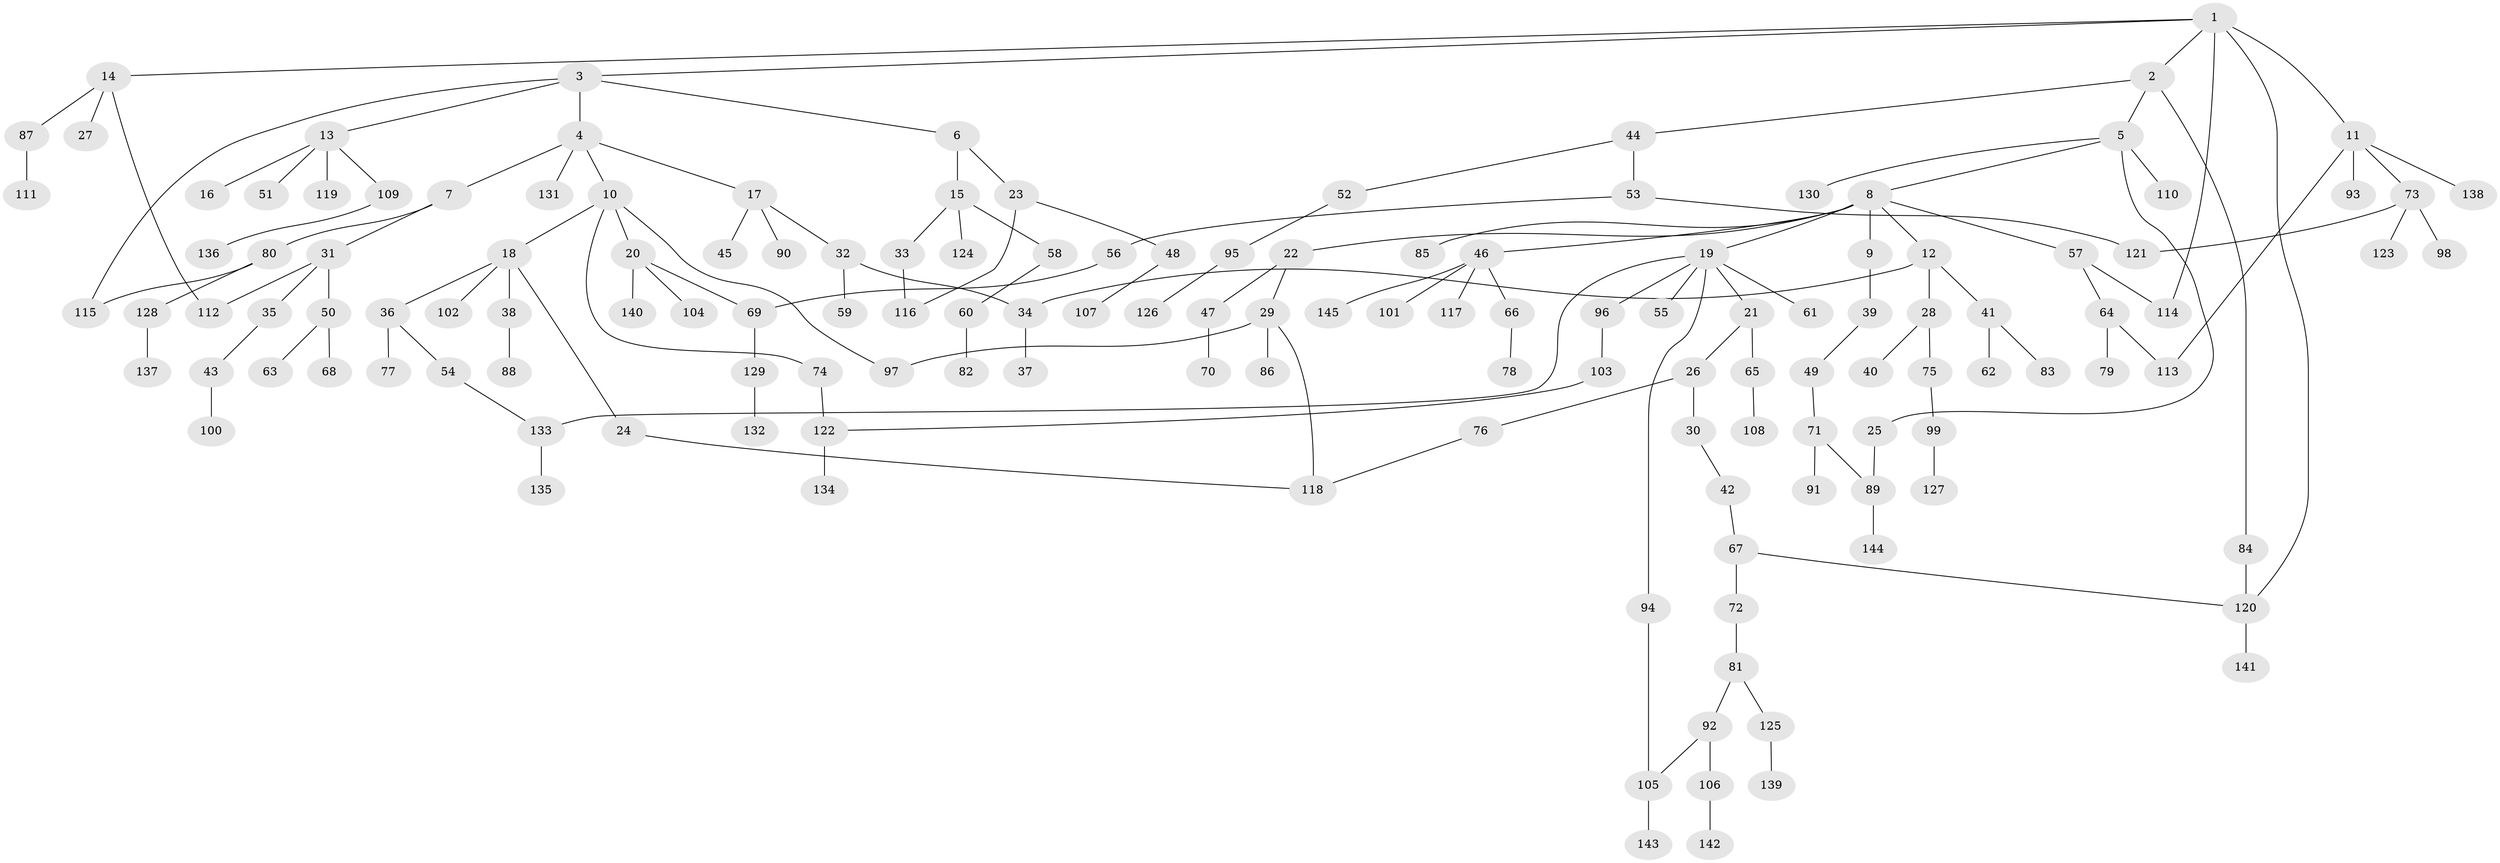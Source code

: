 // coarse degree distribution, {6: 0.01904761904761905, 4: 0.09523809523809523, 5: 0.06666666666666667, 11: 0.009523809523809525, 2: 0.23809523809523808, 7: 0.01904761904761905, 1: 0.44761904761904764, 3: 0.10476190476190476}
// Generated by graph-tools (version 1.1) at 2025/41/03/06/25 10:41:26]
// undirected, 145 vertices, 161 edges
graph export_dot {
graph [start="1"]
  node [color=gray90,style=filled];
  1;
  2;
  3;
  4;
  5;
  6;
  7;
  8;
  9;
  10;
  11;
  12;
  13;
  14;
  15;
  16;
  17;
  18;
  19;
  20;
  21;
  22;
  23;
  24;
  25;
  26;
  27;
  28;
  29;
  30;
  31;
  32;
  33;
  34;
  35;
  36;
  37;
  38;
  39;
  40;
  41;
  42;
  43;
  44;
  45;
  46;
  47;
  48;
  49;
  50;
  51;
  52;
  53;
  54;
  55;
  56;
  57;
  58;
  59;
  60;
  61;
  62;
  63;
  64;
  65;
  66;
  67;
  68;
  69;
  70;
  71;
  72;
  73;
  74;
  75;
  76;
  77;
  78;
  79;
  80;
  81;
  82;
  83;
  84;
  85;
  86;
  87;
  88;
  89;
  90;
  91;
  92;
  93;
  94;
  95;
  96;
  97;
  98;
  99;
  100;
  101;
  102;
  103;
  104;
  105;
  106;
  107;
  108;
  109;
  110;
  111;
  112;
  113;
  114;
  115;
  116;
  117;
  118;
  119;
  120;
  121;
  122;
  123;
  124;
  125;
  126;
  127;
  128;
  129;
  130;
  131;
  132;
  133;
  134;
  135;
  136;
  137;
  138;
  139;
  140;
  141;
  142;
  143;
  144;
  145;
  1 -- 2;
  1 -- 3;
  1 -- 11;
  1 -- 14;
  1 -- 114;
  1 -- 120;
  2 -- 5;
  2 -- 44;
  2 -- 84;
  3 -- 4;
  3 -- 6;
  3 -- 13;
  3 -- 115;
  4 -- 7;
  4 -- 10;
  4 -- 17;
  4 -- 131;
  5 -- 8;
  5 -- 25;
  5 -- 110;
  5 -- 130;
  6 -- 15;
  6 -- 23;
  7 -- 31;
  7 -- 80;
  8 -- 9;
  8 -- 12;
  8 -- 19;
  8 -- 22;
  8 -- 46;
  8 -- 57;
  8 -- 85;
  9 -- 39;
  10 -- 18;
  10 -- 20;
  10 -- 74;
  10 -- 97;
  11 -- 73;
  11 -- 93;
  11 -- 113;
  11 -- 138;
  12 -- 28;
  12 -- 34;
  12 -- 41;
  13 -- 16;
  13 -- 51;
  13 -- 109;
  13 -- 119;
  14 -- 27;
  14 -- 87;
  14 -- 112;
  15 -- 33;
  15 -- 58;
  15 -- 124;
  17 -- 32;
  17 -- 45;
  17 -- 90;
  18 -- 24;
  18 -- 36;
  18 -- 38;
  18 -- 102;
  19 -- 21;
  19 -- 55;
  19 -- 61;
  19 -- 94;
  19 -- 96;
  19 -- 133;
  20 -- 104;
  20 -- 140;
  20 -- 69;
  21 -- 26;
  21 -- 65;
  22 -- 29;
  22 -- 47;
  23 -- 48;
  23 -- 116;
  24 -- 118;
  25 -- 89;
  26 -- 30;
  26 -- 76;
  28 -- 40;
  28 -- 75;
  29 -- 86;
  29 -- 118;
  29 -- 97;
  30 -- 42;
  31 -- 35;
  31 -- 50;
  31 -- 112;
  32 -- 59;
  32 -- 34;
  33 -- 116;
  34 -- 37;
  35 -- 43;
  36 -- 54;
  36 -- 77;
  38 -- 88;
  39 -- 49;
  41 -- 62;
  41 -- 83;
  42 -- 67;
  43 -- 100;
  44 -- 52;
  44 -- 53;
  46 -- 66;
  46 -- 101;
  46 -- 117;
  46 -- 145;
  47 -- 70;
  48 -- 107;
  49 -- 71;
  50 -- 63;
  50 -- 68;
  52 -- 95;
  53 -- 56;
  53 -- 121;
  54 -- 133;
  56 -- 69;
  57 -- 64;
  57 -- 114;
  58 -- 60;
  60 -- 82;
  64 -- 79;
  64 -- 113;
  65 -- 108;
  66 -- 78;
  67 -- 72;
  67 -- 120;
  69 -- 129;
  71 -- 89;
  71 -- 91;
  72 -- 81;
  73 -- 98;
  73 -- 121;
  73 -- 123;
  74 -- 122;
  75 -- 99;
  76 -- 118;
  80 -- 128;
  80 -- 115;
  81 -- 92;
  81 -- 125;
  84 -- 120;
  87 -- 111;
  89 -- 144;
  92 -- 106;
  92 -- 105;
  94 -- 105;
  95 -- 126;
  96 -- 103;
  99 -- 127;
  103 -- 122;
  105 -- 143;
  106 -- 142;
  109 -- 136;
  120 -- 141;
  122 -- 134;
  125 -- 139;
  128 -- 137;
  129 -- 132;
  133 -- 135;
}
